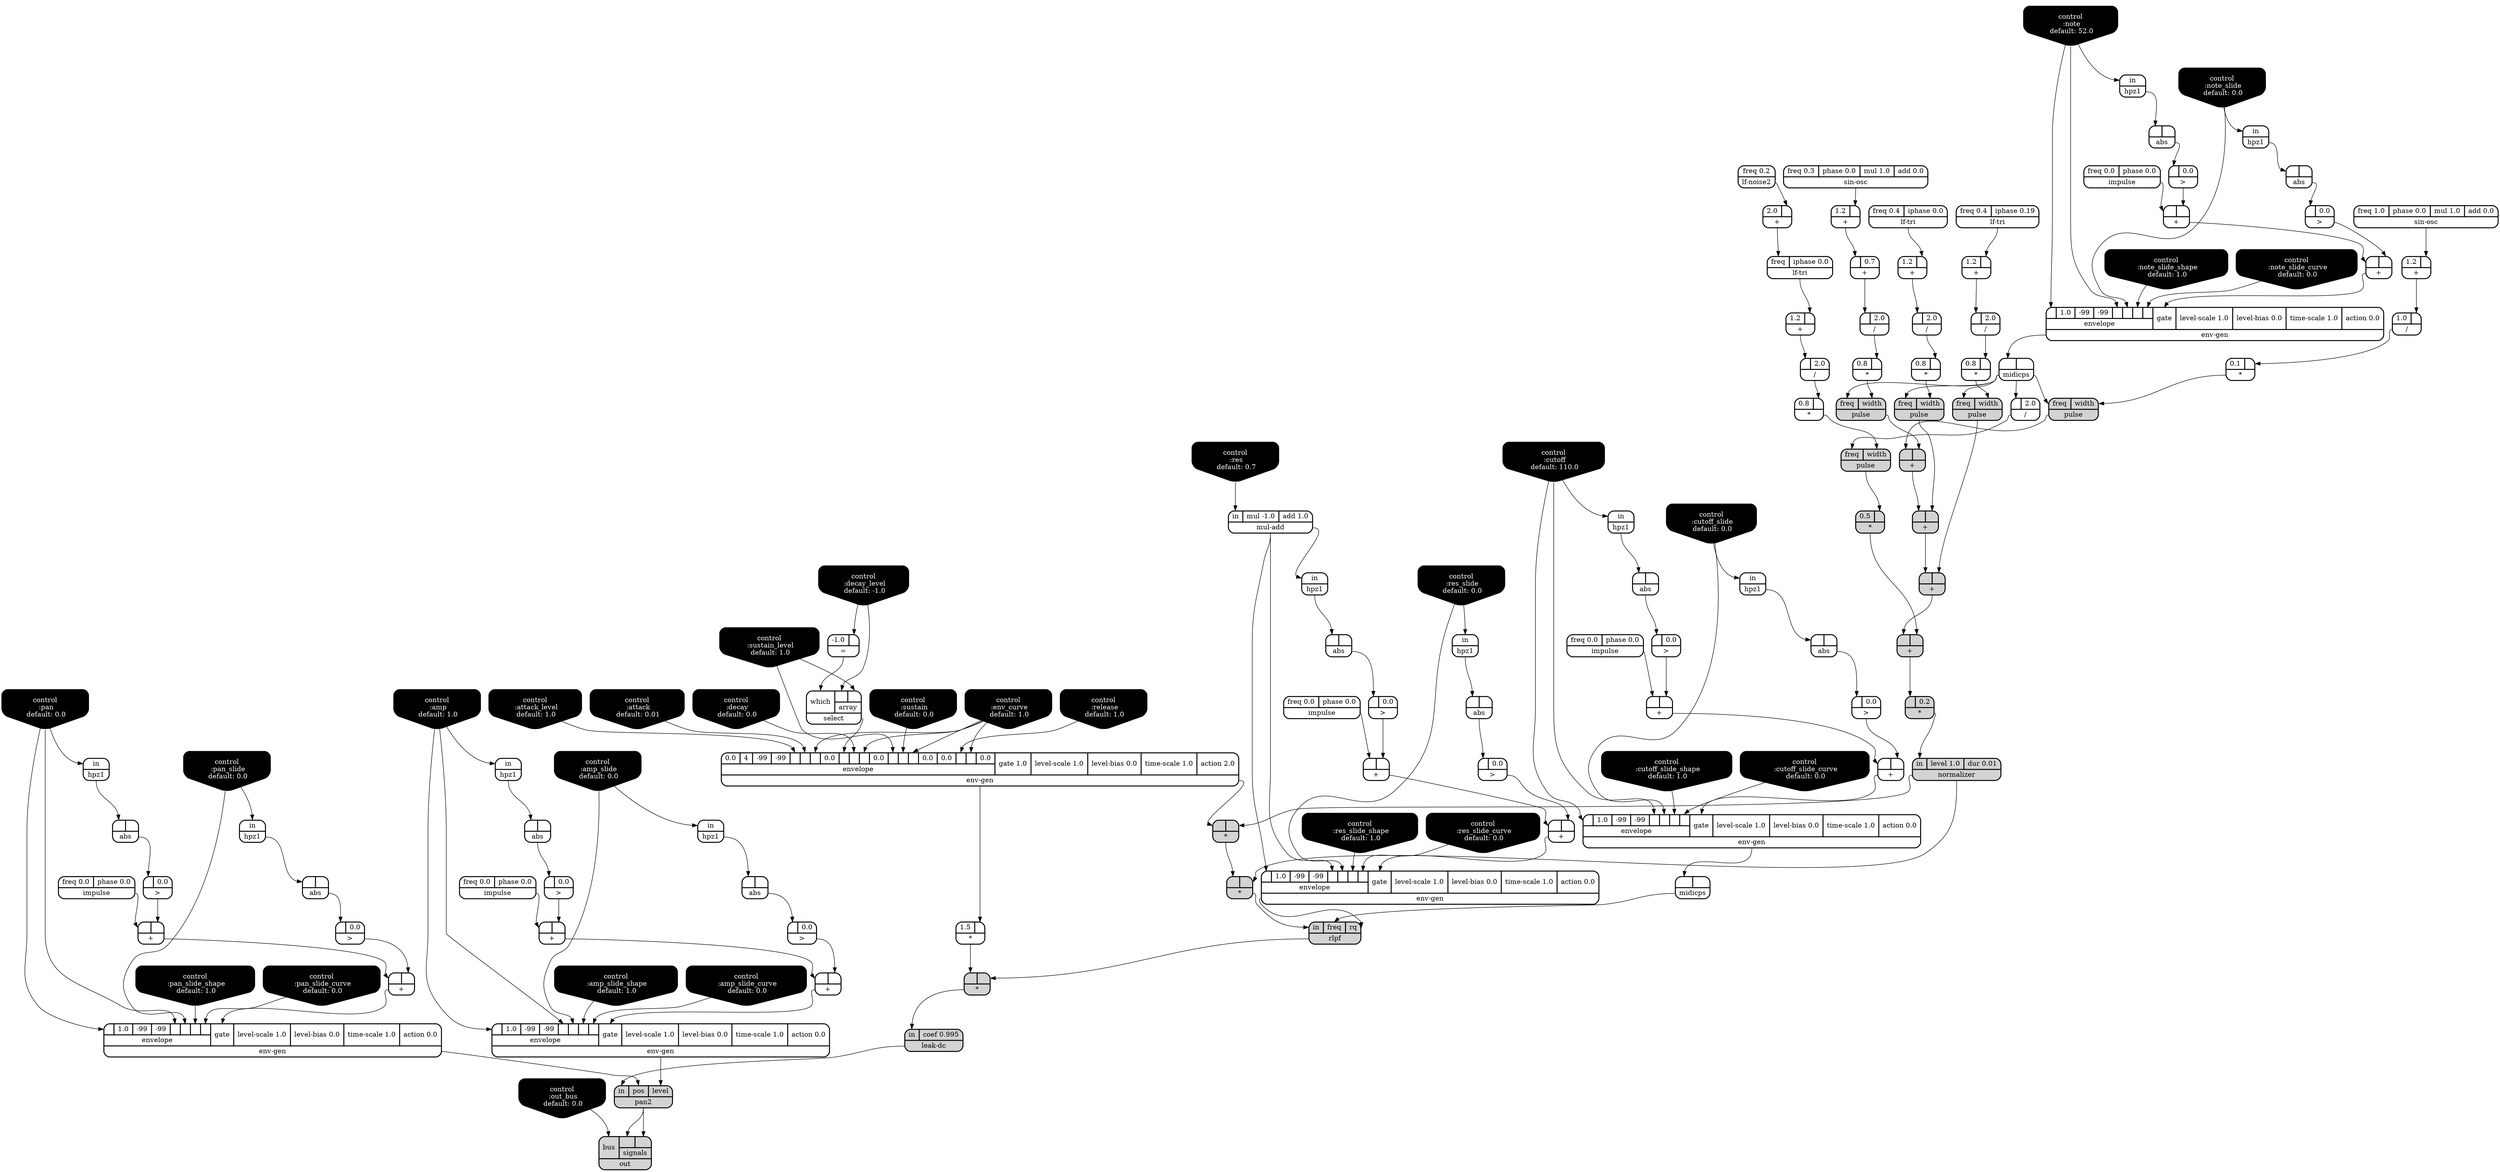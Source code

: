 digraph synthdef {
46 [label = "{{ <a> 0.1|<b> } |<__UG_NAME__>* }" style="bold, rounded" shape=record rankdir=LR];
52 [label = "{{ <a> 0.8|<b> } |<__UG_NAME__>* }" style="bold, rounded" shape=record rankdir=LR];
58 [label = "{{ <a> 0.8|<b> } |<__UG_NAME__>* }" style="bold, rounded" shape=record rankdir=LR];
64 [label = "{{ <a> 0.8|<b> } |<__UG_NAME__>* }" style="bold, rounded" shape=record rankdir=LR];
73 [label = "{{ <a> 0.8|<b> } |<__UG_NAME__>* }" style="bold, rounded" shape=record rankdir=LR];
75 [label = "{{ <a> 0.5|<b> } |<__UG_NAME__>* }" style="filled, bold, rounded"  shape=record rankdir=LR];
77 [label = "{{ <a> |<b> 0.2} |<__UG_NAME__>* }" style="filled, bold, rounded"  shape=record rankdir=LR];
79 [label = "{{ <a> |<b> } |<__UG_NAME__>* }" style="filled, bold, rounded"  shape=record rankdir=LR];
80 [label = "{{ <a> |<b> } |<__UG_NAME__>* }" style="filled, bold, rounded"  shape=record rankdir=LR];
108 [label = "{{ <a> 1.5|<b> } |<__UG_NAME__>* }" style="bold, rounded" shape=record rankdir=LR];
109 [label = "{{ <a> |<b> } |<__UG_NAME__>* }" style="filled, bold, rounded"  shape=record rankdir=LR];
36 [label = "{{ <a> |<b> } |<__UG_NAME__>+ }" style="bold, rounded" shape=record rankdir=LR];
40 [label = "{{ <a> |<b> } |<__UG_NAME__>+ }" style="bold, rounded" shape=record rankdir=LR];
44 [label = "{{ <a> 1.2|<b> } |<__UG_NAME__>+ }" style="bold, rounded" shape=record rankdir=LR];
49 [label = "{{ <a> 1.2|<b> } |<__UG_NAME__>+ }" style="bold, rounded" shape=record rankdir=LR];
50 [label = "{{ <a> |<b> 0.7} |<__UG_NAME__>+ }" style="bold, rounded" shape=record rankdir=LR];
54 [label = "{{ <a> |<b> } |<__UG_NAME__>+ }" style="filled, bold, rounded"  shape=record rankdir=LR];
56 [label = "{{ <a> 1.2|<b> } |<__UG_NAME__>+ }" style="bold, rounded" shape=record rankdir=LR];
60 [label = "{{ <a> |<b> } |<__UG_NAME__>+ }" style="filled, bold, rounded"  shape=record rankdir=LR];
62 [label = "{{ <a> 1.2|<b> } |<__UG_NAME__>+ }" style="bold, rounded" shape=record rankdir=LR];
66 [label = "{{ <a> |<b> } |<__UG_NAME__>+ }" style="filled, bold, rounded"  shape=record rankdir=LR];
69 [label = "{{ <a> 2.0|<b> } |<__UG_NAME__>+ }" style="bold, rounded" shape=record rankdir=LR];
71 [label = "{{ <a> 1.2|<b> } |<__UG_NAME__>+ }" style="bold, rounded" shape=record rankdir=LR];
76 [label = "{{ <a> |<b> } |<__UG_NAME__>+ }" style="filled, bold, rounded"  shape=record rankdir=LR];
85 [label = "{{ <a> |<b> } |<__UG_NAME__>+ }" style="bold, rounded" shape=record rankdir=LR];
89 [label = "{{ <a> |<b> } |<__UG_NAME__>+ }" style="bold, rounded" shape=record rankdir=LR];
97 [label = "{{ <a> |<b> } |<__UG_NAME__>+ }" style="bold, rounded" shape=record rankdir=LR];
101 [label = "{{ <a> |<b> } |<__UG_NAME__>+ }" style="bold, rounded" shape=record rankdir=LR];
115 [label = "{{ <a> |<b> } |<__UG_NAME__>+ }" style="bold, rounded" shape=record rankdir=LR];
118 [label = "{{ <a> |<b> } |<__UG_NAME__>+ }" style="bold, rounded" shape=record rankdir=LR];
121 [label = "{{ <a> |<b> } |<__UG_NAME__>+ }" style="bold, rounded" shape=record rankdir=LR];
125 [label = "{{ <a> |<b> } |<__UG_NAME__>+ }" style="bold, rounded" shape=record rankdir=LR];
45 [label = "{{ <a> 1.0|<b> } |<__UG_NAME__>/ }" style="bold, rounded" shape=record rankdir=LR];
51 [label = "{{ <a> |<b> 2.0} |<__UG_NAME__>/ }" style="bold, rounded" shape=record rankdir=LR];
57 [label = "{{ <a> |<b> 2.0} |<__UG_NAME__>/ }" style="bold, rounded" shape=record rankdir=LR];
63 [label = "{{ <a> |<b> 2.0} |<__UG_NAME__>/ }" style="bold, rounded" shape=record rankdir=LR];
67 [label = "{{ <a> |<b> 2.0} |<__UG_NAME__>/ }" style="bold, rounded" shape=record rankdir=LR];
72 [label = "{{ <a> |<b> 2.0} |<__UG_NAME__>/ }" style="bold, rounded" shape=record rankdir=LR];
29 [label = "{{ <a> -1.0|<b> } |<__UG_NAME__>= }" style="bold, rounded" shape=record rankdir=LR];
35 [label = "{{ <a> |<b> 0.0} |<__UG_NAME__>\> }" style="bold, rounded" shape=record rankdir=LR];
39 [label = "{{ <a> |<b> 0.0} |<__UG_NAME__>\> }" style="bold, rounded" shape=record rankdir=LR];
84 [label = "{{ <a> |<b> 0.0} |<__UG_NAME__>\> }" style="bold, rounded" shape=record rankdir=LR];
88 [label = "{{ <a> |<b> 0.0} |<__UG_NAME__>\> }" style="bold, rounded" shape=record rankdir=LR];
96 [label = "{{ <a> |<b> 0.0} |<__UG_NAME__>\> }" style="bold, rounded" shape=record rankdir=LR];
100 [label = "{{ <a> |<b> 0.0} |<__UG_NAME__>\> }" style="bold, rounded" shape=record rankdir=LR];
107 [label = "{{ <a> |<b> 0.0} |<__UG_NAME__>\> }" style="bold, rounded" shape=record rankdir=LR];
114 [label = "{{ <a> |<b> 0.0} |<__UG_NAME__>\> }" style="bold, rounded" shape=record rankdir=LR];
117 [label = "{{ <a> |<b> 0.0} |<__UG_NAME__>\> }" style="bold, rounded" shape=record rankdir=LR];
124 [label = "{{ <a> |<b> 0.0} |<__UG_NAME__>\> }" style="bold, rounded" shape=record rankdir=LR];
34 [label = "{{ <a> |<b> } |<__UG_NAME__>abs }" style="bold, rounded" shape=record rankdir=LR];
38 [label = "{{ <a> |<b> } |<__UG_NAME__>abs }" style="bold, rounded" shape=record rankdir=LR];
83 [label = "{{ <a> |<b> } |<__UG_NAME__>abs }" style="bold, rounded" shape=record rankdir=LR];
87 [label = "{{ <a> |<b> } |<__UG_NAME__>abs }" style="bold, rounded" shape=record rankdir=LR];
95 [label = "{{ <a> |<b> } |<__UG_NAME__>abs }" style="bold, rounded" shape=record rankdir=LR];
99 [label = "{{ <a> |<b> } |<__UG_NAME__>abs }" style="bold, rounded" shape=record rankdir=LR];
106 [label = "{{ <a> |<b> } |<__UG_NAME__>abs }" style="bold, rounded" shape=record rankdir=LR];
113 [label = "{{ <a> |<b> } |<__UG_NAME__>abs }" style="bold, rounded" shape=record rankdir=LR];
116 [label = "{{ <a> |<b> } |<__UG_NAME__>abs }" style="bold, rounded" shape=record rankdir=LR];
123 [label = "{{ <a> |<b> } |<__UG_NAME__>abs }" style="bold, rounded" shape=record rankdir=LR];
0 [label = "control
 :note
 default: 52.0" shape=invhouse style="rounded, filled, bold" fillcolor=black fontcolor=white ]; 
1 [label = "control
 :note_slide
 default: 0.0" shape=invhouse style="rounded, filled, bold" fillcolor=black fontcolor=white ]; 
2 [label = "control
 :note_slide_shape
 default: 1.0" shape=invhouse style="rounded, filled, bold" fillcolor=black fontcolor=white ]; 
3 [label = "control
 :note_slide_curve
 default: 0.0" shape=invhouse style="rounded, filled, bold" fillcolor=black fontcolor=white ]; 
4 [label = "control
 :amp
 default: 1.0" shape=invhouse style="rounded, filled, bold" fillcolor=black fontcolor=white ]; 
5 [label = "control
 :amp_slide
 default: 0.0" shape=invhouse style="rounded, filled, bold" fillcolor=black fontcolor=white ]; 
6 [label = "control
 :amp_slide_shape
 default: 1.0" shape=invhouse style="rounded, filled, bold" fillcolor=black fontcolor=white ]; 
7 [label = "control
 :amp_slide_curve
 default: 0.0" shape=invhouse style="rounded, filled, bold" fillcolor=black fontcolor=white ]; 
8 [label = "control
 :pan
 default: 0.0" shape=invhouse style="rounded, filled, bold" fillcolor=black fontcolor=white ]; 
9 [label = "control
 :pan_slide
 default: 0.0" shape=invhouse style="rounded, filled, bold" fillcolor=black fontcolor=white ]; 
10 [label = "control
 :pan_slide_shape
 default: 1.0" shape=invhouse style="rounded, filled, bold" fillcolor=black fontcolor=white ]; 
11 [label = "control
 :pan_slide_curve
 default: 0.0" shape=invhouse style="rounded, filled, bold" fillcolor=black fontcolor=white ]; 
12 [label = "control
 :attack
 default: 0.01" shape=invhouse style="rounded, filled, bold" fillcolor=black fontcolor=white ]; 
13 [label = "control
 :decay
 default: 0.0" shape=invhouse style="rounded, filled, bold" fillcolor=black fontcolor=white ]; 
14 [label = "control
 :sustain
 default: 0.0" shape=invhouse style="rounded, filled, bold" fillcolor=black fontcolor=white ]; 
15 [label = "control
 :release
 default: 1.0" shape=invhouse style="rounded, filled, bold" fillcolor=black fontcolor=white ]; 
16 [label = "control
 :attack_level
 default: 1.0" shape=invhouse style="rounded, filled, bold" fillcolor=black fontcolor=white ]; 
17 [label = "control
 :decay_level
 default: -1.0" shape=invhouse style="rounded, filled, bold" fillcolor=black fontcolor=white ]; 
18 [label = "control
 :sustain_level
 default: 1.0" shape=invhouse style="rounded, filled, bold" fillcolor=black fontcolor=white ]; 
19 [label = "control
 :env_curve
 default: 1.0" shape=invhouse style="rounded, filled, bold" fillcolor=black fontcolor=white ]; 
20 [label = "control
 :cutoff
 default: 110.0" shape=invhouse style="rounded, filled, bold" fillcolor=black fontcolor=white ]; 
21 [label = "control
 :cutoff_slide
 default: 0.0" shape=invhouse style="rounded, filled, bold" fillcolor=black fontcolor=white ]; 
22 [label = "control
 :cutoff_slide_shape
 default: 1.0" shape=invhouse style="rounded, filled, bold" fillcolor=black fontcolor=white ]; 
23 [label = "control
 :cutoff_slide_curve
 default: 0.0" shape=invhouse style="rounded, filled, bold" fillcolor=black fontcolor=white ]; 
24 [label = "control
 :res
 default: 0.7" shape=invhouse style="rounded, filled, bold" fillcolor=black fontcolor=white ]; 
25 [label = "control
 :res_slide
 default: 0.0" shape=invhouse style="rounded, filled, bold" fillcolor=black fontcolor=white ]; 
26 [label = "control
 :res_slide_shape
 default: 1.0" shape=invhouse style="rounded, filled, bold" fillcolor=black fontcolor=white ]; 
27 [label = "control
 :res_slide_curve
 default: 0.0" shape=invhouse style="rounded, filled, bold" fillcolor=black fontcolor=white ]; 
28 [label = "control
 :out_bus
 default: 0.0" shape=invhouse style="rounded, filled, bold" fillcolor=black fontcolor=white ]; 
31 [label = "{{ {{0.0|4|-99|-99|<envelope___control___4>|<envelope___control___5>|<envelope___control___6>|0.0|<envelope___select___8>|<envelope___control___9>|<envelope___control___10>|0.0|<envelope___control___12>|<envelope___control___13>|<envelope___control___14>|0.0|0.0|<envelope___control___17>|<envelope___control___18>|0.0}|envelope}|<gate> gate 1.0|<level____scale> level-scale 1.0|<level____bias> level-bias 0.0|<time____scale> time-scale 1.0|<action> action 2.0} |<__UG_NAME__>env-gen }" style="bold, rounded" shape=record rankdir=LR];
41 [label = "{{ {{<envelope___control___0>|1.0|-99|-99|<envelope___control___4>|<envelope___control___5>|<envelope___control___6>|<envelope___control___7>}|envelope}|<gate> gate|<level____scale> level-scale 1.0|<level____bias> level-bias 0.0|<time____scale> time-scale 1.0|<action> action 0.0} |<__UG_NAME__>env-gen }" style="bold, rounded" shape=record rankdir=LR];
90 [label = "{{ {{<envelope___control___0>|1.0|-99|-99|<envelope___control___4>|<envelope___control___5>|<envelope___control___6>|<envelope___control___7>}|envelope}|<gate> gate|<level____scale> level-scale 1.0|<level____bias> level-bias 0.0|<time____scale> time-scale 1.0|<action> action 0.0} |<__UG_NAME__>env-gen }" style="bold, rounded" shape=record rankdir=LR];
102 [label = "{{ {{<envelope___mul____add___0>|1.0|-99|-99|<envelope___mul____add___4>|<envelope___control___5>|<envelope___control___6>|<envelope___control___7>}|envelope}|<gate> gate|<level____scale> level-scale 1.0|<level____bias> level-bias 0.0|<time____scale> time-scale 1.0|<action> action 0.0} |<__UG_NAME__>env-gen }" style="bold, rounded" shape=record rankdir=LR];
119 [label = "{{ {{<envelope___control___0>|1.0|-99|-99|<envelope___control___4>|<envelope___control___5>|<envelope___control___6>|<envelope___control___7>}|envelope}|<gate> gate|<level____scale> level-scale 1.0|<level____bias> level-bias 0.0|<time____scale> time-scale 1.0|<action> action 0.0} |<__UG_NAME__>env-gen }" style="bold, rounded" shape=record rankdir=LR];
126 [label = "{{ {{<envelope___control___0>|1.0|-99|-99|<envelope___control___4>|<envelope___control___5>|<envelope___control___6>|<envelope___control___7>}|envelope}|<gate> gate|<level____scale> level-scale 1.0|<level____bias> level-bias 0.0|<time____scale> time-scale 1.0|<action> action 0.0} |<__UG_NAME__>env-gen }" style="bold, rounded" shape=record rankdir=LR];
33 [label = "{{ <in> in} |<__UG_NAME__>hpz1 }" style="bold, rounded" shape=record rankdir=LR];
37 [label = "{{ <in> in} |<__UG_NAME__>hpz1 }" style="bold, rounded" shape=record rankdir=LR];
82 [label = "{{ <in> in} |<__UG_NAME__>hpz1 }" style="bold, rounded" shape=record rankdir=LR];
86 [label = "{{ <in> in} |<__UG_NAME__>hpz1 }" style="bold, rounded" shape=record rankdir=LR];
94 [label = "{{ <in> in} |<__UG_NAME__>hpz1 }" style="bold, rounded" shape=record rankdir=LR];
98 [label = "{{ <in> in} |<__UG_NAME__>hpz1 }" style="bold, rounded" shape=record rankdir=LR];
104 [label = "{{ <in> in} |<__UG_NAME__>hpz1 }" style="bold, rounded" shape=record rankdir=LR];
105 [label = "{{ <in> in} |<__UG_NAME__>hpz1 }" style="bold, rounded" shape=record rankdir=LR];
112 [label = "{{ <in> in} |<__UG_NAME__>hpz1 }" style="bold, rounded" shape=record rankdir=LR];
122 [label = "{{ <in> in} |<__UG_NAME__>hpz1 }" style="bold, rounded" shape=record rankdir=LR];
32 [label = "{{ <freq> freq 0.0|<phase> phase 0.0} |<__UG_NAME__>impulse }" style="bold, rounded" shape=record rankdir=LR];
81 [label = "{{ <freq> freq 0.0|<phase> phase 0.0} |<__UG_NAME__>impulse }" style="bold, rounded" shape=record rankdir=LR];
92 [label = "{{ <freq> freq 0.0|<phase> phase 0.0} |<__UG_NAME__>impulse }" style="bold, rounded" shape=record rankdir=LR];
111 [label = "{{ <freq> freq 0.0|<phase> phase 0.0} |<__UG_NAME__>impulse }" style="bold, rounded" shape=record rankdir=LR];
120 [label = "{{ <freq> freq 0.0|<phase> phase 0.0} |<__UG_NAME__>impulse }" style="bold, rounded" shape=record rankdir=LR];
110 [label = "{{ <in> in|<coef> coef 0.995} |<__UG_NAME__>leak-dc }" style="filled, bold, rounded"  shape=record rankdir=LR];
68 [label = "{{ <freq> freq 0.2} |<__UG_NAME__>lf-noise2 }" style="bold, rounded" shape=record rankdir=LR];
55 [label = "{{ <freq> freq 0.4|<iphase> iphase 0.0} |<__UG_NAME__>lf-tri }" style="bold, rounded" shape=record rankdir=LR];
61 [label = "{{ <freq> freq 0.4|<iphase> iphase 0.19} |<__UG_NAME__>lf-tri }" style="bold, rounded" shape=record rankdir=LR];
70 [label = "{{ <freq> freq|<iphase> iphase 0.0} |<__UG_NAME__>lf-tri }" style="bold, rounded" shape=record rankdir=LR];
42 [label = "{{ <a> |<b> } |<__UG_NAME__>midicps }" style="bold, rounded" shape=record rankdir=LR];
91 [label = "{{ <a> |<b> } |<__UG_NAME__>midicps }" style="bold, rounded" shape=record rankdir=LR];
93 [label = "{{ <in> in|<mul> mul -1.0|<add> add 1.0} |<__UG_NAME__>mul-add }" style="bold, rounded" shape=record rankdir=LR];
78 [label = "{{ <in> in|<level> level 1.0|<dur> dur 0.01} |<__UG_NAME__>normalizer }" style="filled, bold, rounded"  shape=record rankdir=LR];
128 [label = "{{ <bus> bus|{{<signals___pan2___0>|<signals___pan2___1>}|signals}} |<__UG_NAME__>out }" style="filled, bold, rounded"  shape=record rankdir=LR];
127 [label = "{{ <in> in|<pos> pos|<level> level} |<__UG_NAME__>pan2 }" style="filled, bold, rounded"  shape=record rankdir=LR];
47 [label = "{{ <freq> freq|<width> width} |<__UG_NAME__>pulse }" style="filled, bold, rounded"  shape=record rankdir=LR];
53 [label = "{{ <freq> freq|<width> width} |<__UG_NAME__>pulse }" style="filled, bold, rounded"  shape=record rankdir=LR];
59 [label = "{{ <freq> freq|<width> width} |<__UG_NAME__>pulse }" style="filled, bold, rounded"  shape=record rankdir=LR];
65 [label = "{{ <freq> freq|<width> width} |<__UG_NAME__>pulse }" style="filled, bold, rounded"  shape=record rankdir=LR];
74 [label = "{{ <freq> freq|<width> width} |<__UG_NAME__>pulse }" style="filled, bold, rounded"  shape=record rankdir=LR];
103 [label = "{{ <in> in|<freq> freq|<rq> rq} |<__UG_NAME__>rlpf }" style="filled, bold, rounded"  shape=record rankdir=LR];
30 [label = "{{ <which> which|{{<array___control___0>|<array___control___1>}|array}} |<__UG_NAME__>select }" style="bold, rounded" shape=record rankdir=LR];
43 [label = "{{ <freq> freq 1.0|<phase> phase 0.0|<mul> mul 1.0|<add> add 0.0} |<__UG_NAME__>sin-osc }" style="bold, rounded" shape=record rankdir=LR];
48 [label = "{{ <freq> freq 0.3|<phase> phase 0.0|<mul> mul 1.0|<add> add 0.0} |<__UG_NAME__>sin-osc }" style="bold, rounded" shape=record rankdir=LR];

45:__UG_NAME__ -> 46:b ;
51:__UG_NAME__ -> 52:b ;
57:__UG_NAME__ -> 58:b ;
63:__UG_NAME__ -> 64:b ;
72:__UG_NAME__ -> 73:b ;
74:__UG_NAME__ -> 75:b ;
76:__UG_NAME__ -> 77:a ;
78:__UG_NAME__ -> 79:b ;
31:__UG_NAME__ -> 79:a ;
78:__UG_NAME__ -> 80:b ;
79:__UG_NAME__ -> 80:a ;
31:__UG_NAME__ -> 108:b ;
103:__UG_NAME__ -> 109:b ;
108:__UG_NAME__ -> 109:a ;
35:__UG_NAME__ -> 36:b ;
32:__UG_NAME__ -> 36:a ;
39:__UG_NAME__ -> 40:b ;
36:__UG_NAME__ -> 40:a ;
43:__UG_NAME__ -> 44:b ;
48:__UG_NAME__ -> 49:b ;
49:__UG_NAME__ -> 50:a ;
53:__UG_NAME__ -> 54:b ;
47:__UG_NAME__ -> 54:a ;
55:__UG_NAME__ -> 56:b ;
59:__UG_NAME__ -> 60:b ;
54:__UG_NAME__ -> 60:a ;
61:__UG_NAME__ -> 62:b ;
65:__UG_NAME__ -> 66:b ;
60:__UG_NAME__ -> 66:a ;
68:__UG_NAME__ -> 69:b ;
70:__UG_NAME__ -> 71:b ;
75:__UG_NAME__ -> 76:b ;
66:__UG_NAME__ -> 76:a ;
84:__UG_NAME__ -> 85:b ;
81:__UG_NAME__ -> 85:a ;
88:__UG_NAME__ -> 89:b ;
85:__UG_NAME__ -> 89:a ;
96:__UG_NAME__ -> 97:b ;
92:__UG_NAME__ -> 97:a ;
100:__UG_NAME__ -> 101:b ;
97:__UG_NAME__ -> 101:a ;
114:__UG_NAME__ -> 115:b ;
111:__UG_NAME__ -> 115:a ;
117:__UG_NAME__ -> 118:b ;
115:__UG_NAME__ -> 118:a ;
107:__UG_NAME__ -> 121:b ;
120:__UG_NAME__ -> 121:a ;
124:__UG_NAME__ -> 125:b ;
121:__UG_NAME__ -> 125:a ;
44:__UG_NAME__ -> 45:b ;
50:__UG_NAME__ -> 51:a ;
56:__UG_NAME__ -> 57:a ;
62:__UG_NAME__ -> 63:a ;
42:__UG_NAME__ -> 67:a ;
71:__UG_NAME__ -> 72:a ;
17:__UG_NAME__ -> 29:b ;
34:__UG_NAME__ -> 35:a ;
38:__UG_NAME__ -> 39:a ;
83:__UG_NAME__ -> 84:a ;
87:__UG_NAME__ -> 88:a ;
95:__UG_NAME__ -> 96:a ;
99:__UG_NAME__ -> 100:a ;
106:__UG_NAME__ -> 107:a ;
113:__UG_NAME__ -> 114:a ;
116:__UG_NAME__ -> 117:a ;
123:__UG_NAME__ -> 124:a ;
33:__UG_NAME__ -> 34:a ;
37:__UG_NAME__ -> 38:a ;
82:__UG_NAME__ -> 83:a ;
86:__UG_NAME__ -> 87:a ;
94:__UG_NAME__ -> 95:a ;
98:__UG_NAME__ -> 99:a ;
105:__UG_NAME__ -> 106:a ;
112:__UG_NAME__ -> 113:a ;
104:__UG_NAME__ -> 116:a ;
122:__UG_NAME__ -> 123:a ;
16:__UG_NAME__ -> 31:envelope___control___4 ;
12:__UG_NAME__ -> 31:envelope___control___5 ;
19:__UG_NAME__ -> 31:envelope___control___6 ;
30:__UG_NAME__ -> 31:envelope___select___8 ;
13:__UG_NAME__ -> 31:envelope___control___9 ;
19:__UG_NAME__ -> 31:envelope___control___10 ;
18:__UG_NAME__ -> 31:envelope___control___12 ;
14:__UG_NAME__ -> 31:envelope___control___13 ;
19:__UG_NAME__ -> 31:envelope___control___14 ;
15:__UG_NAME__ -> 31:envelope___control___17 ;
19:__UG_NAME__ -> 31:envelope___control___18 ;
40:__UG_NAME__ -> 41:gate ;
0:__UG_NAME__ -> 41:envelope___control___0 ;
0:__UG_NAME__ -> 41:envelope___control___4 ;
1:__UG_NAME__ -> 41:envelope___control___5 ;
2:__UG_NAME__ -> 41:envelope___control___6 ;
3:__UG_NAME__ -> 41:envelope___control___7 ;
89:__UG_NAME__ -> 90:gate ;
20:__UG_NAME__ -> 90:envelope___control___0 ;
20:__UG_NAME__ -> 90:envelope___control___4 ;
21:__UG_NAME__ -> 90:envelope___control___5 ;
22:__UG_NAME__ -> 90:envelope___control___6 ;
23:__UG_NAME__ -> 90:envelope___control___7 ;
101:__UG_NAME__ -> 102:gate ;
93:__UG_NAME__ -> 102:envelope___mul____add___0 ;
93:__UG_NAME__ -> 102:envelope___mul____add___4 ;
25:__UG_NAME__ -> 102:envelope___control___5 ;
26:__UG_NAME__ -> 102:envelope___control___6 ;
27:__UG_NAME__ -> 102:envelope___control___7 ;
118:__UG_NAME__ -> 119:gate ;
8:__UG_NAME__ -> 119:envelope___control___0 ;
8:__UG_NAME__ -> 119:envelope___control___4 ;
9:__UG_NAME__ -> 119:envelope___control___5 ;
10:__UG_NAME__ -> 119:envelope___control___6 ;
11:__UG_NAME__ -> 119:envelope___control___7 ;
125:__UG_NAME__ -> 126:gate ;
4:__UG_NAME__ -> 126:envelope___control___0 ;
4:__UG_NAME__ -> 126:envelope___control___4 ;
5:__UG_NAME__ -> 126:envelope___control___5 ;
6:__UG_NAME__ -> 126:envelope___control___6 ;
7:__UG_NAME__ -> 126:envelope___control___7 ;
0:__UG_NAME__ -> 33:in ;
1:__UG_NAME__ -> 37:in ;
20:__UG_NAME__ -> 82:in ;
21:__UG_NAME__ -> 86:in ;
93:__UG_NAME__ -> 94:in ;
25:__UG_NAME__ -> 98:in ;
9:__UG_NAME__ -> 104:in ;
4:__UG_NAME__ -> 105:in ;
8:__UG_NAME__ -> 112:in ;
5:__UG_NAME__ -> 122:in ;
109:__UG_NAME__ -> 110:in ;
69:__UG_NAME__ -> 70:freq ;
41:__UG_NAME__ -> 42:a ;
90:__UG_NAME__ -> 91:a ;
24:__UG_NAME__ -> 93:in ;
77:__UG_NAME__ -> 78:in ;
127:__UG_NAME__ -> 128:signals___pan2___0 ;
127:__UG_NAME__ -> 128:signals___pan2___1 ;
28:__UG_NAME__ -> 128:bus ;
126:__UG_NAME__ -> 127:level ;
119:__UG_NAME__ -> 127:pos ;
110:__UG_NAME__ -> 127:in ;
46:__UG_NAME__ -> 47:width ;
42:__UG_NAME__ -> 47:freq ;
52:__UG_NAME__ -> 53:width ;
42:__UG_NAME__ -> 53:freq ;
58:__UG_NAME__ -> 59:width ;
42:__UG_NAME__ -> 59:freq ;
64:__UG_NAME__ -> 65:width ;
42:__UG_NAME__ -> 65:freq ;
73:__UG_NAME__ -> 74:width ;
67:__UG_NAME__ -> 74:freq ;
102:__UG_NAME__ -> 103:rq ;
91:__UG_NAME__ -> 103:freq ;
80:__UG_NAME__ -> 103:in ;
17:__UG_NAME__ -> 30:array___control___0 ;
18:__UG_NAME__ -> 30:array___control___1 ;
29:__UG_NAME__ -> 30:which ;

}